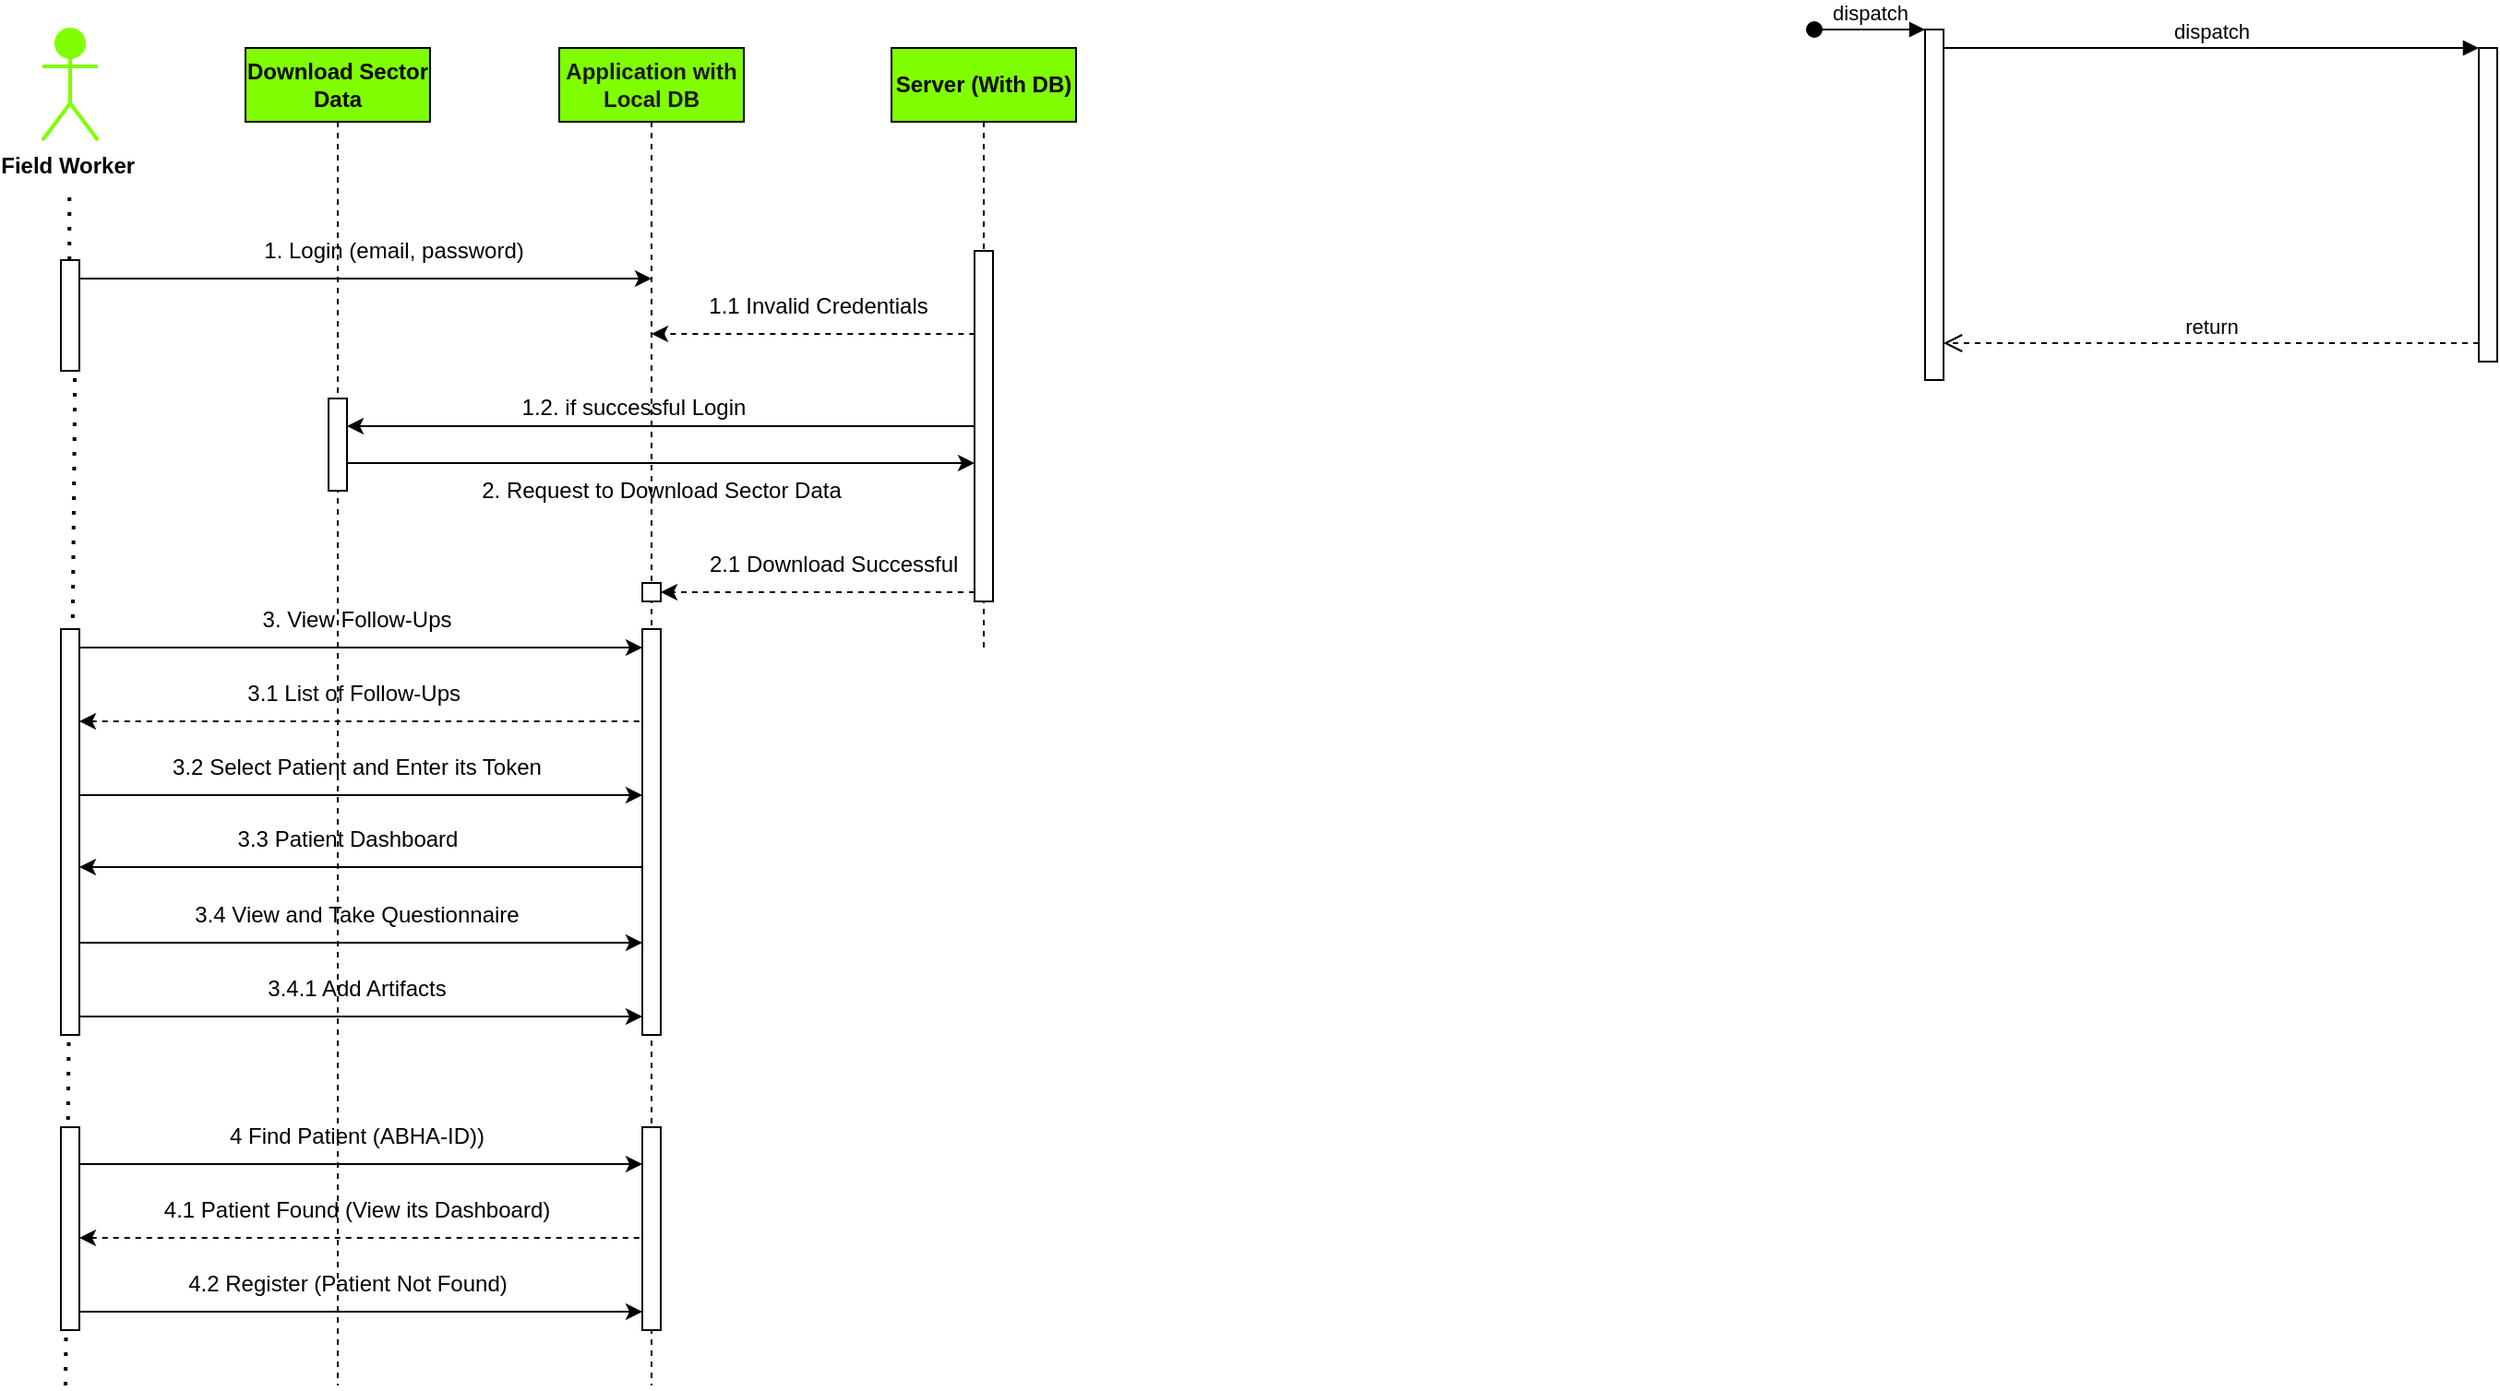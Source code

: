 <mxfile version="23.1.7" type="github">
  <diagram name="Page-1" id="2YBvvXClWsGukQMizWep">
    <mxGraphModel dx="955" dy="513" grid="1" gridSize="10" guides="1" tooltips="1" connect="1" arrows="1" fold="1" page="1" pageScale="1" pageWidth="850" pageHeight="1100" math="0" shadow="0">
      <root>
        <mxCell id="0" />
        <mxCell id="1" parent="0" />
        <mxCell id="aM9ryv3xv72pqoxQDRHE-5" value="Download Sector Data" style="shape=umlLifeline;perimeter=lifelinePerimeter;whiteSpace=wrap;html=1;container=0;dropTarget=0;collapsible=0;recursiveResize=0;outlineConnect=0;portConstraint=eastwest;newEdgeStyle={&quot;edgeStyle&quot;:&quot;elbowEdgeStyle&quot;,&quot;elbow&quot;:&quot;vertical&quot;,&quot;curved&quot;:0,&quot;rounded&quot;:0};fillColor=#80FF00;fontStyle=1" parent="1" vertex="1">
          <mxGeometry x="630" y="105" width="100" height="725" as="geometry" />
        </mxCell>
        <mxCell id="oBV-2JLyiLcAPzUt3Duw-58" value="" style="html=1;points=[];perimeter=orthogonalPerimeter;outlineConnect=0;targetShapes=umlLifeline;portConstraint=eastwest;newEdgeStyle={&quot;edgeStyle&quot;:&quot;elbowEdgeStyle&quot;,&quot;elbow&quot;:&quot;vertical&quot;,&quot;curved&quot;:0,&quot;rounded&quot;:0};" vertex="1" parent="aM9ryv3xv72pqoxQDRHE-5">
          <mxGeometry x="45" y="190" width="10" height="50" as="geometry" />
        </mxCell>
        <mxCell id="aM9ryv3xv72pqoxQDRHE-2" value="" style="html=1;points=[];perimeter=orthogonalPerimeter;outlineConnect=0;targetShapes=umlLifeline;portConstraint=eastwest;newEdgeStyle={&quot;edgeStyle&quot;:&quot;elbowEdgeStyle&quot;,&quot;elbow&quot;:&quot;vertical&quot;,&quot;curved&quot;:0,&quot;rounded&quot;:0};" parent="1" vertex="1">
          <mxGeometry x="1540" y="95" width="10" height="190" as="geometry" />
        </mxCell>
        <mxCell id="aM9ryv3xv72pqoxQDRHE-3" value="dispatch" style="html=1;verticalAlign=bottom;startArrow=oval;endArrow=block;startSize=8;edgeStyle=elbowEdgeStyle;elbow=vertical;curved=0;rounded=0;" parent="1" target="aM9ryv3xv72pqoxQDRHE-2" edge="1">
          <mxGeometry relative="1" as="geometry">
            <mxPoint x="1480" y="95" as="sourcePoint" />
          </mxGeometry>
        </mxCell>
        <mxCell id="aM9ryv3xv72pqoxQDRHE-6" value="" style="html=1;points=[];perimeter=orthogonalPerimeter;outlineConnect=0;targetShapes=umlLifeline;portConstraint=eastwest;newEdgeStyle={&quot;edgeStyle&quot;:&quot;elbowEdgeStyle&quot;,&quot;elbow&quot;:&quot;vertical&quot;,&quot;curved&quot;:0,&quot;rounded&quot;:0};" parent="1" vertex="1">
          <mxGeometry x="1840" y="105" width="10" height="170" as="geometry" />
        </mxCell>
        <mxCell id="aM9ryv3xv72pqoxQDRHE-7" value="dispatch" style="html=1;verticalAlign=bottom;endArrow=block;edgeStyle=elbowEdgeStyle;elbow=vertical;curved=0;rounded=0;" parent="1" source="aM9ryv3xv72pqoxQDRHE-2" target="aM9ryv3xv72pqoxQDRHE-6" edge="1">
          <mxGeometry relative="1" as="geometry">
            <mxPoint x="1650" y="115" as="sourcePoint" />
            <Array as="points">
              <mxPoint x="1635" y="105" />
            </Array>
          </mxGeometry>
        </mxCell>
        <mxCell id="aM9ryv3xv72pqoxQDRHE-8" value="return" style="html=1;verticalAlign=bottom;endArrow=open;dashed=1;endSize=8;edgeStyle=elbowEdgeStyle;elbow=vertical;curved=0;rounded=0;" parent="1" source="aM9ryv3xv72pqoxQDRHE-6" target="aM9ryv3xv72pqoxQDRHE-2" edge="1">
          <mxGeometry relative="1" as="geometry">
            <mxPoint x="1650" y="190" as="targetPoint" />
            <Array as="points">
              <mxPoint x="1645" y="265" />
            </Array>
          </mxGeometry>
        </mxCell>
        <mxCell id="oBV-2JLyiLcAPzUt3Duw-1" value="Application with Local DB" style="shape=umlLifeline;perimeter=lifelinePerimeter;whiteSpace=wrap;html=1;container=0;dropTarget=0;collapsible=0;recursiveResize=0;outlineConnect=0;portConstraint=eastwest;newEdgeStyle={&quot;edgeStyle&quot;:&quot;elbowEdgeStyle&quot;,&quot;elbow&quot;:&quot;vertical&quot;,&quot;curved&quot;:0,&quot;rounded&quot;:0};fillColor=#80FF00;fontColor=#1A1A1A;fontStyle=1" vertex="1" parent="1">
          <mxGeometry x="800" y="105" width="100" height="725" as="geometry" />
        </mxCell>
        <mxCell id="oBV-2JLyiLcAPzUt3Duw-55" value="" style="html=1;points=[];perimeter=orthogonalPerimeter;outlineConnect=0;targetShapes=umlLifeline;portConstraint=eastwest;newEdgeStyle={&quot;edgeStyle&quot;:&quot;elbowEdgeStyle&quot;,&quot;elbow&quot;:&quot;vertical&quot;,&quot;curved&quot;:0,&quot;rounded&quot;:0};" vertex="1" parent="oBV-2JLyiLcAPzUt3Duw-1">
          <mxGeometry x="45" y="585" width="10" height="110" as="geometry" />
        </mxCell>
        <mxCell id="oBV-2JLyiLcAPzUt3Duw-59" value="" style="html=1;points=[];perimeter=orthogonalPerimeter;outlineConnect=0;targetShapes=umlLifeline;portConstraint=eastwest;newEdgeStyle={&quot;edgeStyle&quot;:&quot;elbowEdgeStyle&quot;,&quot;elbow&quot;:&quot;vertical&quot;,&quot;curved&quot;:0,&quot;rounded&quot;:0};" vertex="1" parent="oBV-2JLyiLcAPzUt3Duw-1">
          <mxGeometry x="45" y="290" width="10" height="10" as="geometry" />
        </mxCell>
        <mxCell id="oBV-2JLyiLcAPzUt3Duw-2" value="Server (With DB)" style="shape=umlLifeline;perimeter=lifelinePerimeter;whiteSpace=wrap;html=1;container=0;dropTarget=0;collapsible=0;recursiveResize=0;outlineConnect=0;portConstraint=eastwest;newEdgeStyle={&quot;edgeStyle&quot;:&quot;elbowEdgeStyle&quot;,&quot;elbow&quot;:&quot;vertical&quot;,&quot;curved&quot;:0,&quot;rounded&quot;:0};fillColor=#80FF00;fontStyle=1" vertex="1" parent="1">
          <mxGeometry x="980" y="105" width="100" height="325" as="geometry" />
        </mxCell>
        <mxCell id="aM9ryv3xv72pqoxQDRHE-4" value="" style="html=1;points=[];perimeter=orthogonalPerimeter;outlineConnect=0;targetShapes=umlLifeline;portConstraint=eastwest;newEdgeStyle={&quot;edgeStyle&quot;:&quot;elbowEdgeStyle&quot;,&quot;elbow&quot;:&quot;vertical&quot;,&quot;curved&quot;:0,&quot;rounded&quot;:0};" parent="oBV-2JLyiLcAPzUt3Duw-2" vertex="1">
          <mxGeometry x="45" y="110" width="10" height="190" as="geometry" />
        </mxCell>
        <mxCell id="oBV-2JLyiLcAPzUt3Duw-3" value="Field Worker&amp;nbsp;" style="shape=umlActor;verticalLabelPosition=bottom;verticalAlign=top;html=1;outlineConnect=0;fillColor=#80FF00;strokeColor=#80FF00;strokeWidth=2;fontStyle=1" vertex="1" parent="1">
          <mxGeometry x="520" y="95" width="30" height="60" as="geometry" />
        </mxCell>
        <mxCell id="oBV-2JLyiLcAPzUt3Duw-4" value="" style="endArrow=classic;html=1;rounded=0;" edge="1" parent="1">
          <mxGeometry width="50" height="50" relative="1" as="geometry">
            <mxPoint x="540" y="230" as="sourcePoint" />
            <mxPoint x="850" y="230" as="targetPoint" />
          </mxGeometry>
        </mxCell>
        <mxCell id="oBV-2JLyiLcAPzUt3Duw-5" value="1. Login (email, password)" style="text;html=1;align=center;verticalAlign=middle;resizable=0;points=[];autosize=1;strokeColor=none;fillColor=none;" vertex="1" parent="1">
          <mxGeometry x="630" y="200" width="160" height="30" as="geometry" />
        </mxCell>
        <mxCell id="oBV-2JLyiLcAPzUt3Duw-6" value="" style="endArrow=classic;html=1;rounded=0;" edge="1" parent="1" source="aM9ryv3xv72pqoxQDRHE-4" target="oBV-2JLyiLcAPzUt3Duw-58">
          <mxGeometry width="50" height="50" relative="1" as="geometry">
            <mxPoint x="1025" y="320" as="sourcePoint" />
            <mxPoint x="690" y="320" as="targetPoint" />
          </mxGeometry>
        </mxCell>
        <mxCell id="oBV-2JLyiLcAPzUt3Duw-7" value="1.2. if successful Login" style="text;html=1;align=center;verticalAlign=middle;resizable=0;points=[];autosize=1;strokeColor=none;fillColor=none;" vertex="1" parent="1">
          <mxGeometry x="770" y="285" width="140" height="30" as="geometry" />
        </mxCell>
        <mxCell id="oBV-2JLyiLcAPzUt3Duw-8" value="" style="endArrow=classic;html=1;rounded=0;dashed=1;" edge="1" parent="1">
          <mxGeometry width="50" height="50" relative="1" as="geometry">
            <mxPoint x="1025.17" y="260" as="sourcePoint" />
            <mxPoint x="850.003" y="260" as="targetPoint" />
          </mxGeometry>
        </mxCell>
        <mxCell id="oBV-2JLyiLcAPzUt3Duw-9" value="1.1 Invalid Credentials" style="text;html=1;align=center;verticalAlign=middle;resizable=0;points=[];autosize=1;strokeColor=none;fillColor=none;" vertex="1" parent="1">
          <mxGeometry x="870" y="230" width="140" height="30" as="geometry" />
        </mxCell>
        <mxCell id="oBV-2JLyiLcAPzUt3Duw-10" value="" style="endArrow=classic;startArrow=none;html=1;rounded=0;startFill=0;" edge="1" parent="1">
          <mxGeometry width="50" height="50" relative="1" as="geometry">
            <mxPoint x="685" y="330" as="sourcePoint" />
            <mxPoint x="1025" y="330" as="targetPoint" />
          </mxGeometry>
        </mxCell>
        <mxCell id="oBV-2JLyiLcAPzUt3Duw-11" value="2. Request to Download Sector Data" style="text;html=1;align=center;verticalAlign=middle;resizable=0;points=[];autosize=1;strokeColor=none;fillColor=none;" vertex="1" parent="1">
          <mxGeometry x="745" y="330" width="220" height="30" as="geometry" />
        </mxCell>
        <mxCell id="oBV-2JLyiLcAPzUt3Duw-13" value="" style="endArrow=none;dashed=1;html=1;dashPattern=1 3;strokeWidth=2;rounded=0;" edge="1" parent="1" source="oBV-2JLyiLcAPzUt3Duw-42">
          <mxGeometry width="50" height="50" relative="1" as="geometry">
            <mxPoint x="530" y="830" as="sourcePoint" />
            <mxPoint x="534.62" y="182.5" as="targetPoint" />
          </mxGeometry>
        </mxCell>
        <mxCell id="oBV-2JLyiLcAPzUt3Duw-14" value="" style="endArrow=classic;html=1;rounded=0;dashed=1;" edge="1" parent="1" source="aM9ryv3xv72pqoxQDRHE-4" target="oBV-2JLyiLcAPzUt3Duw-59">
          <mxGeometry width="50" height="50" relative="1" as="geometry">
            <mxPoint x="490" y="450" as="sourcePoint" />
            <mxPoint x="860" y="400" as="targetPoint" />
            <Array as="points">
              <mxPoint x="940" y="400" />
            </Array>
          </mxGeometry>
        </mxCell>
        <mxCell id="oBV-2JLyiLcAPzUt3Duw-15" value="2.1 Download Successful&amp;nbsp;" style="text;html=1;align=center;verticalAlign=middle;resizable=0;points=[];autosize=1;strokeColor=none;fillColor=none;" vertex="1" parent="1">
          <mxGeometry x="870" y="370" width="160" height="30" as="geometry" />
        </mxCell>
        <mxCell id="oBV-2JLyiLcAPzUt3Duw-17" value="" style="endArrow=classic;html=1;rounded=0;" edge="1" parent="1" target="oBV-2JLyiLcAPzUt3Duw-56">
          <mxGeometry width="50" height="50" relative="1" as="geometry">
            <mxPoint x="540" y="430" as="sourcePoint" />
            <mxPoint x="740" y="430" as="targetPoint" />
          </mxGeometry>
        </mxCell>
        <mxCell id="oBV-2JLyiLcAPzUt3Duw-18" value="3. View Follow-Ups" style="text;html=1;align=center;verticalAlign=middle;resizable=0;points=[];autosize=1;strokeColor=none;fillColor=none;" vertex="1" parent="1">
          <mxGeometry x="625" y="400" width="130" height="30" as="geometry" />
        </mxCell>
        <mxCell id="oBV-2JLyiLcAPzUt3Duw-24" value="" style="endArrow=none;html=1;rounded=0;startArrow=classic;startFill=1;endFill=0;dashed=1;" edge="1" parent="1" target="oBV-2JLyiLcAPzUt3Duw-1">
          <mxGeometry width="50" height="50" relative="1" as="geometry">
            <mxPoint x="540" y="470" as="sourcePoint" />
            <mxPoint x="850" y="470" as="targetPoint" />
            <Array as="points" />
          </mxGeometry>
        </mxCell>
        <mxCell id="oBV-2JLyiLcAPzUt3Duw-26" value="3.1 List of Follow-Ups&amp;nbsp;" style="text;html=1;align=center;verticalAlign=middle;resizable=0;points=[];autosize=1;strokeColor=none;fillColor=none;" vertex="1" parent="1">
          <mxGeometry x="620" y="440" width="140" height="30" as="geometry" />
        </mxCell>
        <mxCell id="oBV-2JLyiLcAPzUt3Duw-28" value="" style="endArrow=classic;html=1;rounded=0;" edge="1" parent="1" target="oBV-2JLyiLcAPzUt3Duw-56">
          <mxGeometry width="50" height="50" relative="1" as="geometry">
            <mxPoint x="540" y="510" as="sourcePoint" />
            <mxPoint x="850" y="510" as="targetPoint" />
            <Array as="points" />
          </mxGeometry>
        </mxCell>
        <mxCell id="oBV-2JLyiLcAPzUt3Duw-29" value="3.2 Select Patient and Enter its Token" style="text;html=1;align=center;verticalAlign=middle;resizable=0;points=[];autosize=1;strokeColor=none;fillColor=none;" vertex="1" parent="1">
          <mxGeometry x="580" y="480" width="220" height="30" as="geometry" />
        </mxCell>
        <mxCell id="oBV-2JLyiLcAPzUt3Duw-30" value="" style="endArrow=none;html=1;rounded=0;startArrow=classic;startFill=1;endFill=0;" edge="1" parent="1" source="oBV-2JLyiLcAPzUt3Duw-56">
          <mxGeometry width="50" height="50" relative="1" as="geometry">
            <mxPoint x="540" y="549" as="sourcePoint" />
            <mxPoint x="850" y="549" as="targetPoint" />
            <Array as="points" />
          </mxGeometry>
        </mxCell>
        <mxCell id="oBV-2JLyiLcAPzUt3Duw-31" value="3.3 Patient Dashboard" style="text;html=1;align=center;verticalAlign=middle;resizable=0;points=[];autosize=1;strokeColor=none;fillColor=none;" vertex="1" parent="1">
          <mxGeometry x="615" y="519" width="140" height="30" as="geometry" />
        </mxCell>
        <mxCell id="oBV-2JLyiLcAPzUt3Duw-32" value="" style="endArrow=classic;html=1;rounded=0;" edge="1" parent="1" target="oBV-2JLyiLcAPzUt3Duw-56">
          <mxGeometry width="50" height="50" relative="1" as="geometry">
            <mxPoint x="540" y="590" as="sourcePoint" />
            <mxPoint x="850" y="590" as="targetPoint" />
            <Array as="points" />
          </mxGeometry>
        </mxCell>
        <mxCell id="oBV-2JLyiLcAPzUt3Duw-33" value="3.4 View and Take Questionnaire" style="text;html=1;align=center;verticalAlign=middle;resizable=0;points=[];autosize=1;strokeColor=none;fillColor=none;" vertex="1" parent="1">
          <mxGeometry x="590" y="560" width="200" height="30" as="geometry" />
        </mxCell>
        <mxCell id="oBV-2JLyiLcAPzUt3Duw-34" value="" style="endArrow=classic;html=1;rounded=0;" edge="1" parent="1" target="oBV-2JLyiLcAPzUt3Duw-56">
          <mxGeometry width="50" height="50" relative="1" as="geometry">
            <mxPoint x="540" y="630" as="sourcePoint" />
            <mxPoint x="850" y="630" as="targetPoint" />
            <Array as="points" />
          </mxGeometry>
        </mxCell>
        <mxCell id="oBV-2JLyiLcAPzUt3Duw-35" value="3.4.1 Add Artifacts" style="text;html=1;align=center;verticalAlign=middle;resizable=0;points=[];autosize=1;strokeColor=none;fillColor=none;" vertex="1" parent="1">
          <mxGeometry x="630" y="600" width="120" height="30" as="geometry" />
        </mxCell>
        <mxCell id="oBV-2JLyiLcAPzUt3Duw-36" value="" style="endArrow=classic;html=1;rounded=0;" edge="1" parent="1" target="oBV-2JLyiLcAPzUt3Duw-55">
          <mxGeometry width="50" height="50" relative="1" as="geometry">
            <mxPoint x="540" y="710" as="sourcePoint" />
            <mxPoint x="840" y="710" as="targetPoint" />
            <Array as="points" />
          </mxGeometry>
        </mxCell>
        <mxCell id="oBV-2JLyiLcAPzUt3Duw-37" value="4 Find Patient (ABHA-ID))" style="text;html=1;align=center;verticalAlign=middle;resizable=0;points=[];autosize=1;strokeColor=none;fillColor=none;" vertex="1" parent="1">
          <mxGeometry x="610" y="680" width="160" height="30" as="geometry" />
        </mxCell>
        <mxCell id="oBV-2JLyiLcAPzUt3Duw-38" value="" style="endArrow=none;html=1;rounded=0;dashed=1;endFill=0;startArrow=classic;startFill=1;" edge="1" parent="1" target="oBV-2JLyiLcAPzUt3Duw-55">
          <mxGeometry width="50" height="50" relative="1" as="geometry">
            <mxPoint x="540" y="750" as="sourcePoint" />
            <mxPoint x="840" y="750" as="targetPoint" />
            <Array as="points" />
          </mxGeometry>
        </mxCell>
        <mxCell id="oBV-2JLyiLcAPzUt3Duw-39" value="4.1 Patient Found (View its Dashboard)" style="text;html=1;align=center;verticalAlign=middle;resizable=0;points=[];autosize=1;strokeColor=none;fillColor=none;" vertex="1" parent="1">
          <mxGeometry x="575" y="720" width="230" height="30" as="geometry" />
        </mxCell>
        <mxCell id="oBV-2JLyiLcAPzUt3Duw-40" value="" style="endArrow=classic;html=1;rounded=0;" edge="1" parent="1" source="oBV-2JLyiLcAPzUt3Duw-52">
          <mxGeometry width="50" height="50" relative="1" as="geometry">
            <mxPoint x="535" y="790" as="sourcePoint" />
            <mxPoint x="845" y="790" as="targetPoint" />
            <Array as="points" />
          </mxGeometry>
        </mxCell>
        <mxCell id="oBV-2JLyiLcAPzUt3Duw-41" value="4.2 Register (Patient Not Found)" style="text;html=1;align=center;verticalAlign=middle;resizable=0;points=[];autosize=1;strokeColor=none;fillColor=none;" vertex="1" parent="1">
          <mxGeometry x="585" y="760" width="200" height="30" as="geometry" />
        </mxCell>
        <mxCell id="oBV-2JLyiLcAPzUt3Duw-44" value="" style="endArrow=none;dashed=1;html=1;dashPattern=1 3;strokeWidth=2;rounded=0;" edge="1" parent="1" target="oBV-2JLyiLcAPzUt3Duw-42">
          <mxGeometry width="50" height="50" relative="1" as="geometry">
            <mxPoint x="532.5" y="830" as="sourcePoint" />
            <mxPoint x="537.5" y="290" as="targetPoint" />
            <Array as="points">
              <mxPoint x="537.5" y="300" />
            </Array>
          </mxGeometry>
        </mxCell>
        <mxCell id="oBV-2JLyiLcAPzUt3Duw-42" value="" style="html=1;points=[];perimeter=orthogonalPerimeter;outlineConnect=0;targetShapes=umlLifeline;portConstraint=eastwest;newEdgeStyle={&quot;edgeStyle&quot;:&quot;elbowEdgeStyle&quot;,&quot;elbow&quot;:&quot;vertical&quot;,&quot;curved&quot;:0,&quot;rounded&quot;:0};" vertex="1" parent="1">
          <mxGeometry x="530" y="220" width="10" height="60" as="geometry" />
        </mxCell>
        <mxCell id="oBV-2JLyiLcAPzUt3Duw-45" value="" style="html=1;points=[];perimeter=orthogonalPerimeter;outlineConnect=0;targetShapes=umlLifeline;portConstraint=eastwest;newEdgeStyle={&quot;edgeStyle&quot;:&quot;elbowEdgeStyle&quot;,&quot;elbow&quot;:&quot;vertical&quot;,&quot;curved&quot;:0,&quot;rounded&quot;:0};" vertex="1" parent="1">
          <mxGeometry x="530" y="420" width="10" height="220" as="geometry" />
        </mxCell>
        <mxCell id="oBV-2JLyiLcAPzUt3Duw-54" value="" style="endArrow=classic;html=1;rounded=0;" edge="1" parent="1" target="oBV-2JLyiLcAPzUt3Duw-52">
          <mxGeometry width="50" height="50" relative="1" as="geometry">
            <mxPoint x="535" y="790" as="sourcePoint" />
            <mxPoint x="845" y="790" as="targetPoint" />
            <Array as="points" />
          </mxGeometry>
        </mxCell>
        <mxCell id="oBV-2JLyiLcAPzUt3Duw-52" value="" style="html=1;points=[];perimeter=orthogonalPerimeter;outlineConnect=0;targetShapes=umlLifeline;portConstraint=eastwest;newEdgeStyle={&quot;edgeStyle&quot;:&quot;elbowEdgeStyle&quot;,&quot;elbow&quot;:&quot;vertical&quot;,&quot;curved&quot;:0,&quot;rounded&quot;:0};" vertex="1" parent="1">
          <mxGeometry x="530" y="690" width="10" height="110" as="geometry" />
        </mxCell>
        <mxCell id="oBV-2JLyiLcAPzUt3Duw-57" value="" style="endArrow=none;html=1;rounded=0;startArrow=classic;startFill=1;endFill=0;" edge="1" parent="1" target="oBV-2JLyiLcAPzUt3Duw-56">
          <mxGeometry width="50" height="50" relative="1" as="geometry">
            <mxPoint x="540" y="549" as="sourcePoint" />
            <mxPoint x="850" y="549" as="targetPoint" />
            <Array as="points" />
          </mxGeometry>
        </mxCell>
        <mxCell id="oBV-2JLyiLcAPzUt3Duw-56" value="" style="html=1;points=[];perimeter=orthogonalPerimeter;outlineConnect=0;targetShapes=umlLifeline;portConstraint=eastwest;newEdgeStyle={&quot;edgeStyle&quot;:&quot;elbowEdgeStyle&quot;,&quot;elbow&quot;:&quot;vertical&quot;,&quot;curved&quot;:0,&quot;rounded&quot;:0};" vertex="1" parent="1">
          <mxGeometry x="845" y="420" width="10" height="220" as="geometry" />
        </mxCell>
      </root>
    </mxGraphModel>
  </diagram>
</mxfile>
